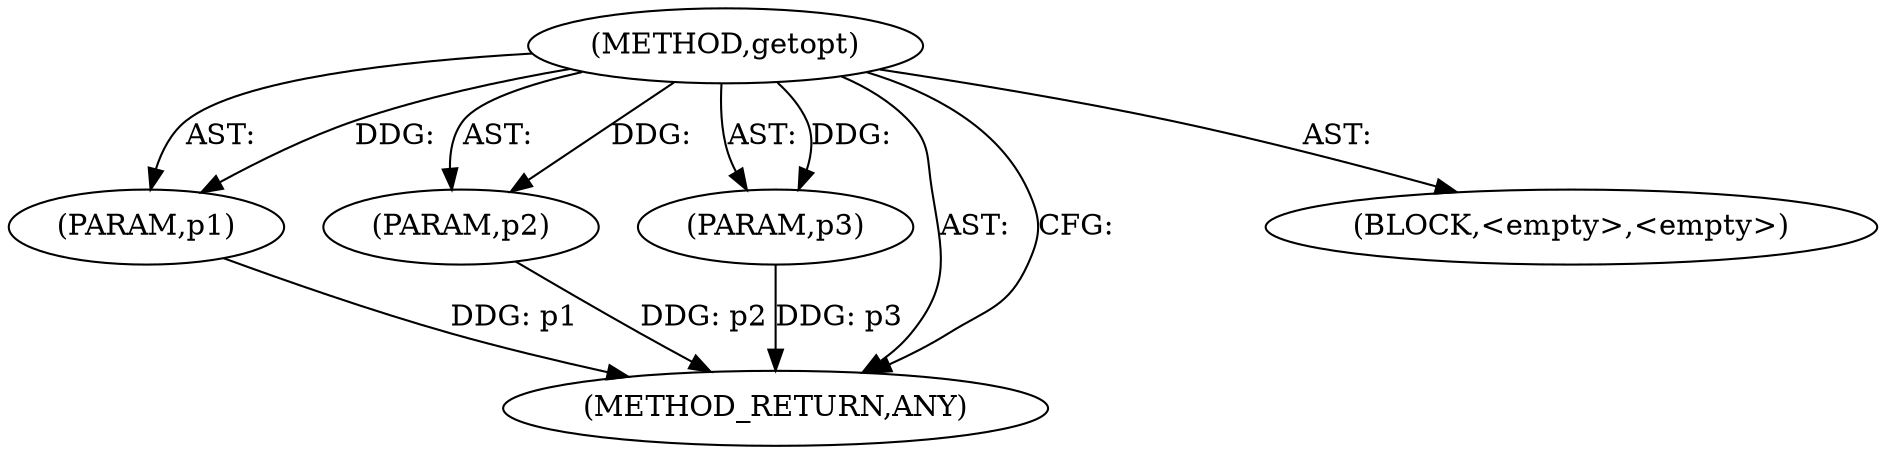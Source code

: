 digraph "getopt" {  
"100233" [label = <(METHOD,getopt)> ]
"100234" [label = <(PARAM,p1)> ]
"100235" [label = <(PARAM,p2)> ]
"100236" [label = <(PARAM,p3)> ]
"100237" [label = <(METHOD_RETURN,ANY)> ]
"100238" [label = <(BLOCK,&lt;empty&gt;,&lt;empty&gt;)> ]
  "100233" -> "100237"  [ label = "AST: "] 
  "100233" -> "100234"  [ label = "AST: "] 
  "100233" -> "100238"  [ label = "AST: "] 
  "100233" -> "100235"  [ label = "AST: "] 
  "100233" -> "100236"  [ label = "AST: "] 
  "100233" -> "100237"  [ label = "CFG: "] 
  "100234" -> "100237"  [ label = "DDG: p1"] 
  "100235" -> "100237"  [ label = "DDG: p2"] 
  "100236" -> "100237"  [ label = "DDG: p3"] 
  "100233" -> "100234"  [ label = "DDG: "] 
  "100233" -> "100235"  [ label = "DDG: "] 
  "100233" -> "100236"  [ label = "DDG: "] 
}
